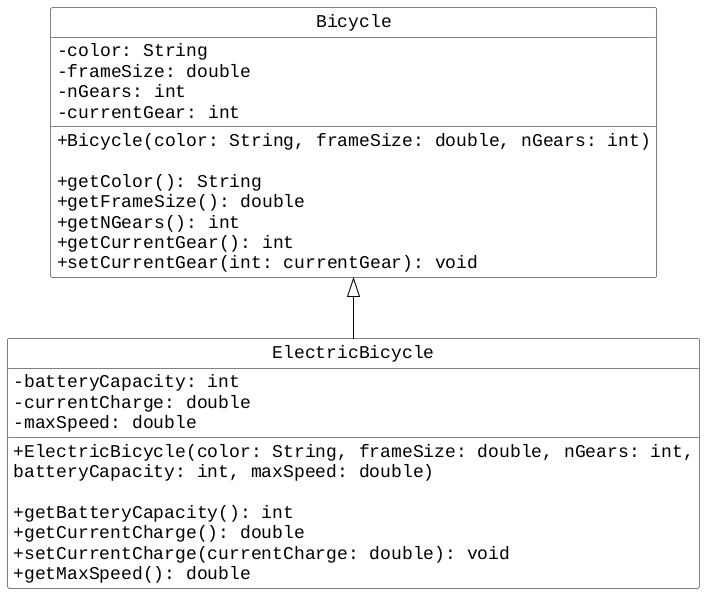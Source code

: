 @startuml
skinparam classbackgroundcolor #ffffff
skinparam classarrowcolor #000000
skinparam classdiamondbackgroundcolor #ffffff
skinparam classdiamondbordercolor #000000
skinparam classbordercolor #000000
skinparam classfontsize 18
skinparam classfontname "Liberation Mono"
skinparam classattributefontsize 18
skinparam classattributefontname "Liberation Mono"
skinparam classAttributeIconSize 0
hide circle

Bicycle <|-- ElectricBicycle

class Bicycle {
    - color: String 
    - frameSize: double
    - nGears: int
    - currentGear: int
    
    + Bicycle(color: String, frameSize: double, nGears: int)
    
    + getColor(): String 
    + getFrameSize(): double
    + getNGears(): int
    + getCurrentGear(): int
    + setCurrentGear(int: currentGear): void
}

class ElectricBicycle {
    - batteryCapacity: int
    - currentCharge: double
    - maxSpeed: double
    
    + ElectricBicycle(color: String, frameSize: double, nGears: int,
       batteryCapacity: int, maxSpeed: double)
    
    + getBatteryCapacity(): int
    + getCurrentCharge(): double
    + setCurrentCharge(currentCharge: double): void
    + getMaxSpeed(): double
}


@enduml
